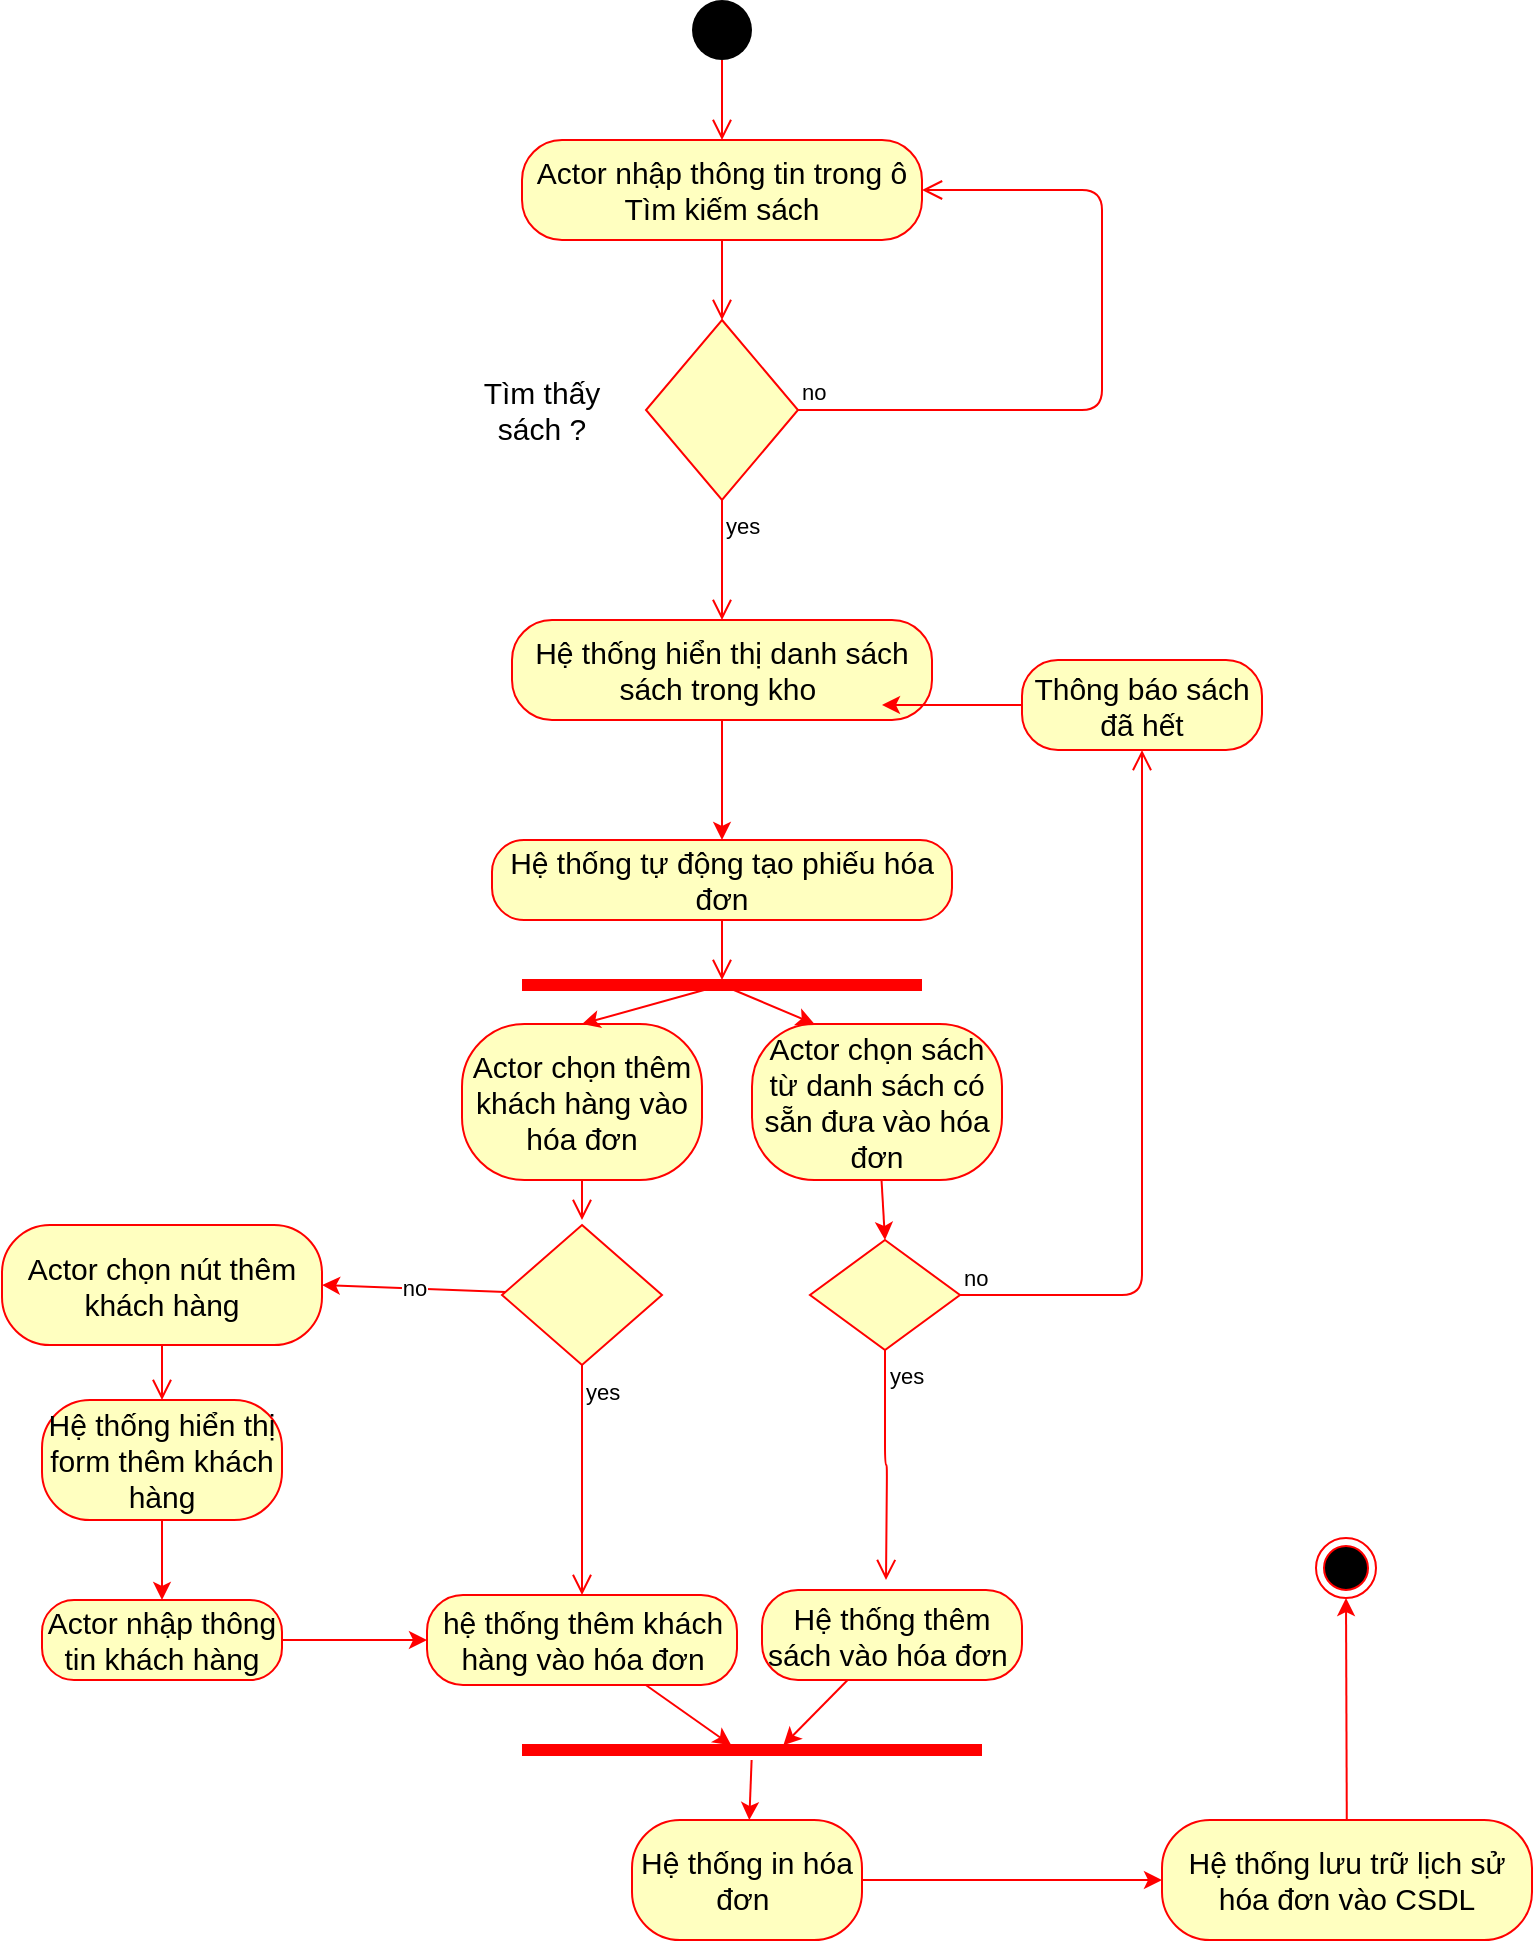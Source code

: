 <mxfile version="13.9.9" type="github"><diagram id="oDo7kxzeQm5iP3tuwgTI" name="Page-1"><mxGraphModel dx="1924" dy="998" grid="1" gridSize="10" guides="1" tooltips="1" connect="1" arrows="1" fold="1" page="1" pageScale="1" pageWidth="827" pageHeight="1169" math="0" shadow="0"><root><mxCell id="0"/><mxCell id="1" parent="0"/><mxCell id="qjSV56x-90p1cfjG59y1-2" value="" style="ellipse;fillColor=#000000;strokeColor=none;" vertex="1" parent="1"><mxGeometry x="355" y="50" width="30" height="30" as="geometry"/></mxCell><mxCell id="qjSV56x-90p1cfjG59y1-8" value="&lt;font style=&quot;font-size: 15px&quot;&gt;Actor nhập thông tin trong ô Tìm kiếm sách&lt;/font&gt;" style="rounded=1;whiteSpace=wrap;html=1;arcSize=40;fontColor=#000000;fillColor=#ffffc0;strokeColor=#ff0000;" vertex="1" parent="1"><mxGeometry x="270" y="120" width="200" height="50" as="geometry"/></mxCell><mxCell id="qjSV56x-90p1cfjG59y1-9" value="" style="edgeStyle=orthogonalEdgeStyle;html=1;verticalAlign=bottom;endArrow=open;endSize=8;strokeColor=#ff0000;exitX=0.5;exitY=1;exitDx=0;exitDy=0;" edge="1" source="qjSV56x-90p1cfjG59y1-8" parent="1"><mxGeometry relative="1" as="geometry"><mxPoint x="370" y="210" as="targetPoint"/></mxGeometry></mxCell><mxCell id="qjSV56x-90p1cfjG59y1-10" value="" style="edgeStyle=orthogonalEdgeStyle;html=1;verticalAlign=bottom;endArrow=open;endSize=8;strokeColor=#ff0000;exitX=0.5;exitY=1;exitDx=0;exitDy=0;" edge="1" parent="1" source="qjSV56x-90p1cfjG59y1-2"><mxGeometry relative="1" as="geometry"><mxPoint x="370" y="120" as="targetPoint"/><mxPoint x="460" y="90" as="sourcePoint"/><Array as="points"><mxPoint x="370" y="110"/><mxPoint x="370" y="110"/></Array></mxGeometry></mxCell><mxCell id="qjSV56x-90p1cfjG59y1-67" style="edgeStyle=none;rounded=1;orthogonalLoop=1;jettySize=auto;html=1;strokeColor=#FF0000;" edge="1" parent="1" source="qjSV56x-90p1cfjG59y1-11"><mxGeometry relative="1" as="geometry"><mxPoint x="370" y="470" as="targetPoint"/></mxGeometry></mxCell><mxCell id="qjSV56x-90p1cfjG59y1-11" value="&lt;font style=&quot;font-size: 15px&quot;&gt;Hệ thống hiển thị danh sách sách trong kho&amp;nbsp;&lt;/font&gt;" style="rounded=1;whiteSpace=wrap;html=1;arcSize=40;fontColor=#000000;fillColor=#ffffc0;strokeColor=#ff0000;" vertex="1" parent="1"><mxGeometry x="265" y="360" width="210" height="50" as="geometry"/></mxCell><mxCell id="qjSV56x-90p1cfjG59y1-18" value="" style="rhombus;whiteSpace=wrap;html=1;fillColor=#ffffc0;strokeColor=#ff0000;" vertex="1" parent="1"><mxGeometry x="332" y="210" width="76" height="90" as="geometry"/></mxCell><mxCell id="qjSV56x-90p1cfjG59y1-19" value="no" style="edgeStyle=orthogonalEdgeStyle;html=1;align=left;verticalAlign=bottom;endArrow=open;endSize=8;strokeColor=#ff0000;entryX=1;entryY=0.5;entryDx=0;entryDy=0;exitX=1;exitY=0.5;exitDx=0;exitDy=0;" edge="1" source="qjSV56x-90p1cfjG59y1-18" parent="1" target="qjSV56x-90p1cfjG59y1-8"><mxGeometry x="-1" relative="1" as="geometry"><mxPoint x="500" y="80" as="targetPoint"/><Array as="points"><mxPoint x="560" y="255"/><mxPoint x="560" y="145"/></Array></mxGeometry></mxCell><mxCell id="qjSV56x-90p1cfjG59y1-20" value="yes" style="edgeStyle=orthogonalEdgeStyle;html=1;align=left;verticalAlign=top;endArrow=open;endSize=8;strokeColor=#ff0000;" edge="1" source="qjSV56x-90p1cfjG59y1-18" parent="1"><mxGeometry x="-1" relative="1" as="geometry"><mxPoint x="370" y="360" as="targetPoint"/><Array as="points"><mxPoint x="370" y="330"/><mxPoint x="370" y="330"/></Array></mxGeometry></mxCell><mxCell id="qjSV56x-90p1cfjG59y1-29" value="Hệ thống tự động tạo phiếu hóa đơn" style="rounded=1;whiteSpace=wrap;html=1;arcSize=40;fontColor=#000000;fillColor=#ffffc0;strokeColor=#ff0000;fontSize=15;" vertex="1" parent="1"><mxGeometry x="255" y="470" width="230" height="40" as="geometry"/></mxCell><mxCell id="qjSV56x-90p1cfjG59y1-30" value="" style="edgeStyle=orthogonalEdgeStyle;html=1;verticalAlign=bottom;endArrow=open;endSize=8;strokeColor=#ff0000;" edge="1" source="qjSV56x-90p1cfjG59y1-29" parent="1"><mxGeometry relative="1" as="geometry"><mxPoint x="370" y="540" as="targetPoint"/></mxGeometry></mxCell><mxCell id="qjSV56x-90p1cfjG59y1-65" style="edgeStyle=none;rounded=1;orthogonalLoop=1;jettySize=auto;html=1;entryX=0.5;entryY=0;entryDx=0;entryDy=0;strokeColor=#FF0000;" edge="1" parent="1" source="qjSV56x-90p1cfjG59y1-31" target="qjSV56x-90p1cfjG59y1-38"><mxGeometry relative="1" as="geometry"/></mxCell><mxCell id="qjSV56x-90p1cfjG59y1-31" value="Actor chọn sách từ danh sách có sẵn đưa vào hóa đơn" style="rounded=1;whiteSpace=wrap;html=1;arcSize=40;fontColor=#000000;fillColor=#ffffc0;strokeColor=#ff0000;fontSize=15;" vertex="1" parent="1"><mxGeometry x="385" y="562" width="125" height="78" as="geometry"/></mxCell><mxCell id="qjSV56x-90p1cfjG59y1-38" value="" style="rhombus;whiteSpace=wrap;html=1;fillColor=#ffffc0;strokeColor=#ff0000;" vertex="1" parent="1"><mxGeometry x="414" y="670" width="75" height="55" as="geometry"/></mxCell><mxCell id="qjSV56x-90p1cfjG59y1-39" value="no" style="edgeStyle=orthogonalEdgeStyle;html=1;align=left;verticalAlign=bottom;endArrow=open;endSize=8;strokeColor=#ff0000;entryX=0.5;entryY=1;entryDx=0;entryDy=0;" edge="1" source="qjSV56x-90p1cfjG59y1-38" parent="1" target="qjSV56x-90p1cfjG59y1-44"><mxGeometry x="-1" relative="1" as="geometry"><mxPoint x="580" y="590" as="targetPoint"/><Array as="points"><mxPoint x="580" y="697"/></Array></mxGeometry></mxCell><mxCell id="qjSV56x-90p1cfjG59y1-40" value="yes" style="edgeStyle=orthogonalEdgeStyle;html=1;align=left;verticalAlign=top;endArrow=open;endSize=8;strokeColor=#ff0000;" edge="1" source="qjSV56x-90p1cfjG59y1-38" parent="1"><mxGeometry x="-1" relative="1" as="geometry"><mxPoint x="452" y="840" as="targetPoint"/></mxGeometry></mxCell><mxCell id="qjSV56x-90p1cfjG59y1-52" style="edgeStyle=orthogonalEdgeStyle;rounded=1;orthogonalLoop=1;jettySize=auto;html=1;strokeColor=#FF0000;" edge="1" parent="1" source="qjSV56x-90p1cfjG59y1-44"><mxGeometry relative="1" as="geometry"><mxPoint x="450" y="402.5" as="targetPoint"/></mxGeometry></mxCell><mxCell id="qjSV56x-90p1cfjG59y1-44" value="Thông báo sách đã hết" style="rounded=1;whiteSpace=wrap;html=1;arcSize=40;fontColor=#000000;fillColor=#ffffc0;strokeColor=#ff0000;fontSize=15;" vertex="1" parent="1"><mxGeometry x="520" y="380" width="120" height="45" as="geometry"/></mxCell><mxCell id="qjSV56x-90p1cfjG59y1-64" style="rounded=1;orthogonalLoop=1;jettySize=auto;html=1;entryX=0.25;entryY=0;entryDx=0;entryDy=0;strokeColor=#FF0000;" edge="1" parent="1" source="qjSV56x-90p1cfjG59y1-59" target="qjSV56x-90p1cfjG59y1-31"><mxGeometry relative="1" as="geometry"/></mxCell><mxCell id="qjSV56x-90p1cfjG59y1-59" value="" style="shape=line;html=1;strokeWidth=6;strokeColor=#ff0000;" vertex="1" parent="1"><mxGeometry x="270" y="540" width="200" height="5" as="geometry"/></mxCell><mxCell id="qjSV56x-90p1cfjG59y1-68" value="Actor chọn thêm khách hàng vào hóa đơn" style="rounded=1;whiteSpace=wrap;html=1;arcSize=40;fontColor=#000000;fillColor=#ffffc0;strokeColor=#ff0000;fontSize=15;" vertex="1" parent="1"><mxGeometry x="240" y="562" width="120" height="78" as="geometry"/></mxCell><mxCell id="qjSV56x-90p1cfjG59y1-69" value="" style="edgeStyle=orthogonalEdgeStyle;html=1;verticalAlign=bottom;endArrow=open;endSize=8;strokeColor=#ff0000;" edge="1" source="qjSV56x-90p1cfjG59y1-68" parent="1"><mxGeometry relative="1" as="geometry"><mxPoint x="300" y="660" as="targetPoint"/></mxGeometry></mxCell><mxCell id="qjSV56x-90p1cfjG59y1-70" style="rounded=1;orthogonalLoop=1;jettySize=auto;html=1;entryX=0.5;entryY=0;entryDx=0;entryDy=0;strokeColor=#FF0000;" edge="1" parent="1" source="qjSV56x-90p1cfjG59y1-59" target="qjSV56x-90p1cfjG59y1-68"><mxGeometry relative="1" as="geometry"><mxPoint x="387.273" y="565" as="sourcePoint"/><mxPoint x="460" y="590" as="targetPoint"/></mxGeometry></mxCell><mxCell id="qjSV56x-90p1cfjG59y1-77" value="no" style="edgeStyle=none;rounded=1;orthogonalLoop=1;jettySize=auto;html=1;entryX=1;entryY=0.5;entryDx=0;entryDy=0;strokeColor=#FF0000;" edge="1" parent="1" source="qjSV56x-90p1cfjG59y1-71" target="qjSV56x-90p1cfjG59y1-74"><mxGeometry relative="1" as="geometry"/></mxCell><mxCell id="qjSV56x-90p1cfjG59y1-71" value="" style="rhombus;whiteSpace=wrap;html=1;fillColor=#ffffc0;strokeColor=#ff0000;" vertex="1" parent="1"><mxGeometry x="260" y="662.5" width="80" height="70" as="geometry"/></mxCell><mxCell id="qjSV56x-90p1cfjG59y1-74" value="Actor chọn nút thêm khách hàng" style="rounded=1;whiteSpace=wrap;html=1;arcSize=40;fontColor=#000000;fillColor=#ffffc0;strokeColor=#ff0000;fontSize=15;" vertex="1" parent="1"><mxGeometry x="10" y="662.5" width="160" height="60" as="geometry"/></mxCell><mxCell id="qjSV56x-90p1cfjG59y1-75" value="" style="edgeStyle=orthogonalEdgeStyle;html=1;verticalAlign=bottom;endArrow=open;endSize=8;strokeColor=#ff0000;entryX=0.5;entryY=0;entryDx=0;entryDy=0;" edge="1" source="qjSV56x-90p1cfjG59y1-74" parent="1" target="qjSV56x-90p1cfjG59y1-79"><mxGeometry relative="1" as="geometry"><mxPoint x="100" y="770" as="targetPoint"/></mxGeometry></mxCell><mxCell id="qjSV56x-90p1cfjG59y1-82" style="edgeStyle=none;rounded=1;orthogonalLoop=1;jettySize=auto;html=1;entryX=0.5;entryY=0;entryDx=0;entryDy=0;strokeColor=#FF0000;" edge="1" parent="1" source="qjSV56x-90p1cfjG59y1-79" target="qjSV56x-90p1cfjG59y1-80"><mxGeometry relative="1" as="geometry"/></mxCell><mxCell id="qjSV56x-90p1cfjG59y1-79" value="Hệ thống hiển thị form thêm khách hàng" style="rounded=1;whiteSpace=wrap;html=1;arcSize=40;fontColor=#000000;fillColor=#ffffc0;strokeColor=#ff0000;fontSize=15;" vertex="1" parent="1"><mxGeometry x="30" y="750" width="120" height="60" as="geometry"/></mxCell><mxCell id="qjSV56x-90p1cfjG59y1-85" style="edgeStyle=none;rounded=1;orthogonalLoop=1;jettySize=auto;html=1;entryX=0;entryY=0.5;entryDx=0;entryDy=0;strokeColor=#FF0000;" edge="1" parent="1" source="qjSV56x-90p1cfjG59y1-80" target="qjSV56x-90p1cfjG59y1-83"><mxGeometry relative="1" as="geometry"/></mxCell><mxCell id="qjSV56x-90p1cfjG59y1-80" value="Actor nhập thông tin khách hàng" style="rounded=1;whiteSpace=wrap;html=1;arcSize=40;fontColor=#000000;fillColor=#ffffc0;strokeColor=#ff0000;fontSize=15;" vertex="1" parent="1"><mxGeometry x="30" y="850" width="120" height="40" as="geometry"/></mxCell><mxCell id="qjSV56x-90p1cfjG59y1-113" style="edgeStyle=none;rounded=1;orthogonalLoop=1;jettySize=auto;html=1;entryX=0.568;entryY=0.267;entryDx=0;entryDy=0;entryPerimeter=0;strokeColor=#FF0000;fontSize=15;" edge="1" parent="1" source="qjSV56x-90p1cfjG59y1-86" target="qjSV56x-90p1cfjG59y1-88"><mxGeometry relative="1" as="geometry"/></mxCell><mxCell id="qjSV56x-90p1cfjG59y1-86" value="Hệ thống thêm sách vào hóa đơn&amp;nbsp;" style="rounded=1;whiteSpace=wrap;html=1;arcSize=40;fontColor=#000000;fillColor=#ffffc0;strokeColor=#ff0000;fontSize=15;" vertex="1" parent="1"><mxGeometry x="390" y="845" width="130" height="45" as="geometry"/></mxCell><mxCell id="qjSV56x-90p1cfjG59y1-114" style="edgeStyle=none;rounded=1;orthogonalLoop=1;jettySize=auto;html=1;strokeColor=#FF0000;fontSize=15;" edge="1" parent="1" source="qjSV56x-90p1cfjG59y1-88" target="qjSV56x-90p1cfjG59y1-92"><mxGeometry relative="1" as="geometry"/></mxCell><mxCell id="qjSV56x-90p1cfjG59y1-88" value="" style="shape=line;html=1;strokeWidth=6;strokeColor=#ff0000;" vertex="1" parent="1"><mxGeometry x="270" y="920" width="230" height="10" as="geometry"/></mxCell><mxCell id="qjSV56x-90p1cfjG59y1-115" style="edgeStyle=none;rounded=1;orthogonalLoop=1;jettySize=auto;html=1;entryX=0;entryY=0.5;entryDx=0;entryDy=0;strokeColor=#FF0000;fontSize=15;" edge="1" parent="1" source="qjSV56x-90p1cfjG59y1-92" target="qjSV56x-90p1cfjG59y1-94"><mxGeometry relative="1" as="geometry"/></mxCell><mxCell id="qjSV56x-90p1cfjG59y1-92" value="Hệ thống in hóa đơn&amp;nbsp;" style="rounded=1;whiteSpace=wrap;html=1;arcSize=40;fontColor=#000000;fillColor=#ffffc0;strokeColor=#ff0000;fontSize=15;" vertex="1" parent="1"><mxGeometry x="325" y="960" width="115" height="60" as="geometry"/></mxCell><mxCell id="qjSV56x-90p1cfjG59y1-117" style="edgeStyle=none;rounded=1;orthogonalLoop=1;jettySize=auto;html=1;entryX=0.5;entryY=1;entryDx=0;entryDy=0;strokeColor=#FF0000;fontSize=15;" edge="1" parent="1" source="qjSV56x-90p1cfjG59y1-94" target="qjSV56x-90p1cfjG59y1-116"><mxGeometry relative="1" as="geometry"/></mxCell><mxCell id="qjSV56x-90p1cfjG59y1-94" value="Hệ thống lưu trữ lịch sử hóa đơn vào CSDL" style="rounded=1;whiteSpace=wrap;html=1;arcSize=40;fontColor=#000000;fillColor=#ffffc0;strokeColor=#ff0000;fontSize=15;" vertex="1" parent="1"><mxGeometry x="590" y="960" width="185" height="60" as="geometry"/></mxCell><mxCell id="qjSV56x-90p1cfjG59y1-99" style="edgeStyle=none;rounded=1;orthogonalLoop=1;jettySize=auto;html=1;exitX=0.75;exitY=1;exitDx=0;exitDy=0;strokeColor=#FF0000;" edge="1" parent="1" source="qjSV56x-90p1cfjG59y1-68" target="qjSV56x-90p1cfjG59y1-68"><mxGeometry relative="1" as="geometry"/></mxCell><mxCell id="qjSV56x-90p1cfjG59y1-112" style="edgeStyle=none;rounded=1;orthogonalLoop=1;jettySize=auto;html=1;entryX=0.455;entryY=0.267;entryDx=0;entryDy=0;entryPerimeter=0;strokeColor=#FF0000;fontSize=15;" edge="1" parent="1" source="qjSV56x-90p1cfjG59y1-83" target="qjSV56x-90p1cfjG59y1-88"><mxGeometry relative="1" as="geometry"/></mxCell><mxCell id="qjSV56x-90p1cfjG59y1-83" value="hệ thống thêm khách hàng vào hóa đơn" style="rounded=1;whiteSpace=wrap;html=1;arcSize=40;fontColor=#000000;fillColor=#ffffc0;strokeColor=#ff0000;fontSize=15;" vertex="1" parent="1"><mxGeometry x="222.5" y="847.5" width="155" height="45" as="geometry"/></mxCell><mxCell id="qjSV56x-90p1cfjG59y1-100" value="yes" style="edgeStyle=orthogonalEdgeStyle;html=1;align=left;verticalAlign=top;endArrow=open;endSize=8;strokeColor=#ff0000;" edge="1" parent="1" source="qjSV56x-90p1cfjG59y1-71" target="qjSV56x-90p1cfjG59y1-83"><mxGeometry x="-1" relative="1" as="geometry"><mxPoint x="300" y="890" as="targetPoint"/><mxPoint x="300" y="720.0" as="sourcePoint"/><Array as="points"><mxPoint x="300" y="790"/><mxPoint x="300" y="790"/></Array></mxGeometry></mxCell><mxCell id="qjSV56x-90p1cfjG59y1-106" style="edgeStyle=none;rounded=1;orthogonalLoop=1;jettySize=auto;html=1;entryX=0.5;entryY=0;entryDx=0;entryDy=0;strokeColor=#FF0000;" edge="1" parent="1" source="qjSV56x-90p1cfjG59y1-94" target="qjSV56x-90p1cfjG59y1-94"><mxGeometry relative="1" as="geometry"/></mxCell><mxCell id="qjSV56x-90p1cfjG59y1-109" value="&lt;font style=&quot;font-size: 15px&quot;&gt;Tìm thấy sách ?&lt;/font&gt;" style="text;html=1;strokeColor=none;fillColor=none;align=center;verticalAlign=middle;whiteSpace=wrap;rounded=0;" vertex="1" parent="1"><mxGeometry x="240" y="245" width="80" height="20" as="geometry"/></mxCell><mxCell id="qjSV56x-90p1cfjG59y1-116" value="" style="ellipse;html=1;shape=endState;fillColor=#000000;strokeColor=#ff0000;fontSize=15;" vertex="1" parent="1"><mxGeometry x="667" y="819" width="30" height="30" as="geometry"/></mxCell></root></mxGraphModel></diagram></mxfile>